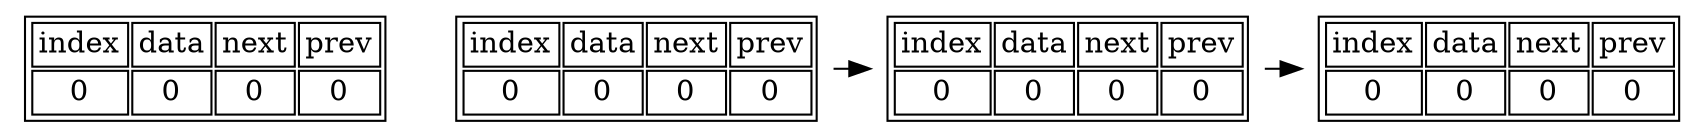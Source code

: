 digraph D {
    #node [shape=record];

    A[shape=plaintext label=<
        <table>
            <tr><td>index</td><td>data</td><td>next</td><td>prev</td></tr>
            <tr><td>0</td>     <td>0</td>  <td>0</td>   <td>0</td></tr>
        </table>
    >];
    B[shape=plaintext label=<
        <table>
            <tr><td>index</td><td>data</td><td>next</td><td>prev</td></tr>
            <tr><td>0</td>     <td>0</td>  <td>0</td>   <td>0</td></tr>
        </table>
    >];
    C[shape=plaintext label=<
        <table>
            <tr><td>index</td><td>data</td><td>next</td><td>prev</td></tr>
            <tr><td>0</td>     <td>0</td>  <td>0</td>   <td>0</td></tr>
        </table>
    >];
    D[shape=plaintext label=<
        <table>
            <tr><td>index</td><td>data</td><td>next</td><td>prev</td></tr>
            <tr><td>0</td>     <td>0</td>  <td>0</td>   <td>0</td></tr>
        </table>
    >];

    {rank=same A B C D};
    
    B -> C -> D;
    
}
